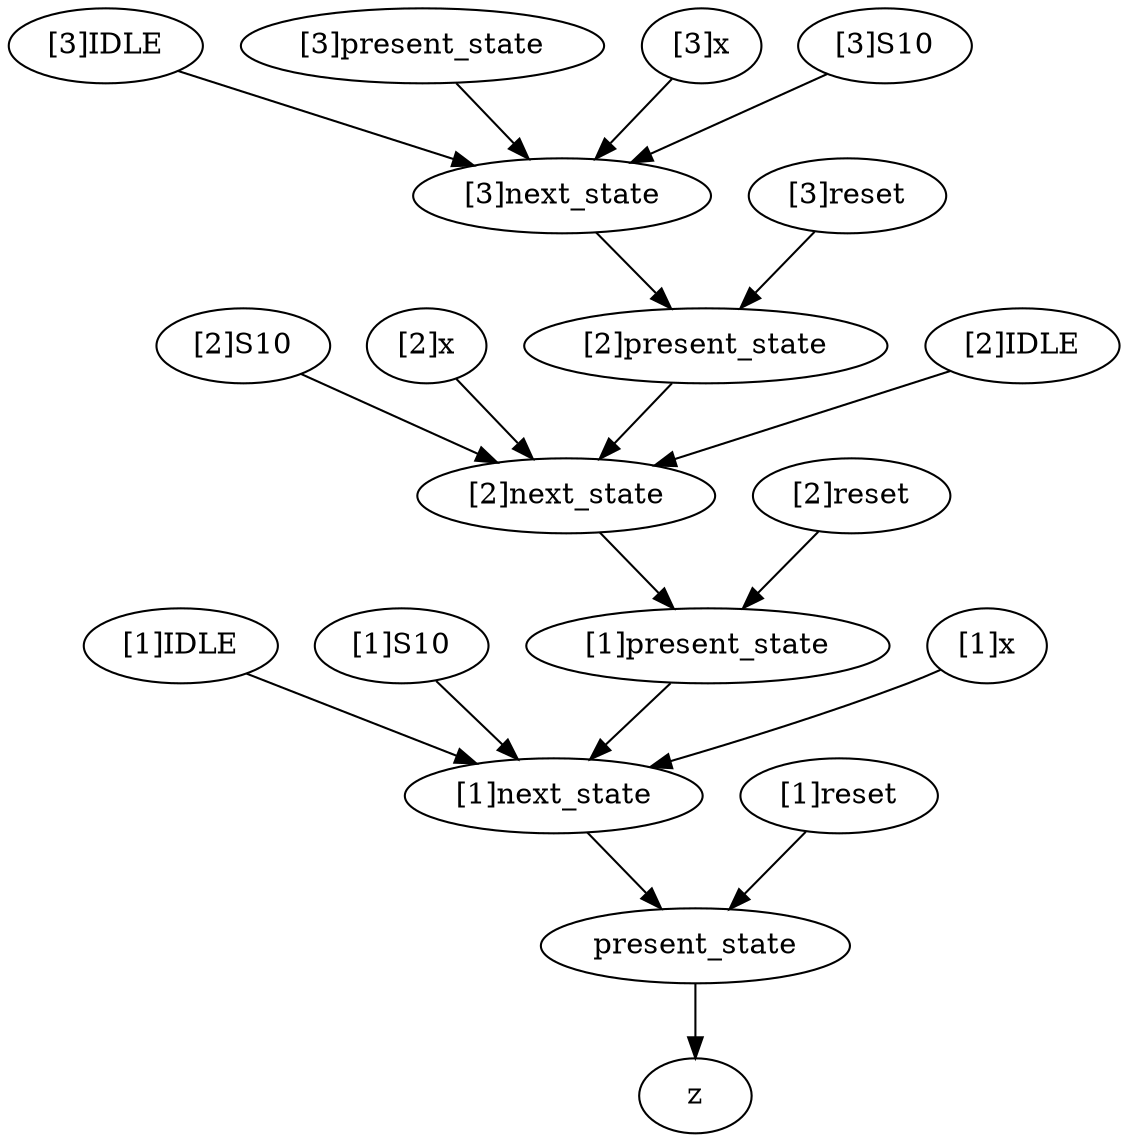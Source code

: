 strict digraph "" {
	"[1]IDLE"	[complexity=13,
		importance=1.44691375476,
		rank=0.111301058058];
	"[1]next_state"	[complexity=5,
		importance=0.683950717006,
		rank=0.136790143401];
	"[1]IDLE" -> "[1]next_state";
	"[1]S10"	[complexity=9,
		importance=0.762963037754,
		rank=0.0847736708616];
	"[1]S10" -> "[1]next_state";
	"[2]S10"	[complexity=12,
		importance=3.39259290464,
		rank=0.282716075386];
	"[2]next_state"	[complexity=8,
		importance=3.31358058389,
		rank=0.414197572986];
	"[2]S10" -> "[2]next_state";
	"[1]present_state"	[complexity=6,
		importance=3.0074069423,
		rank=0.501234490383];
	"[2]next_state" -> "[1]present_state";
	"[3]IDLE"	[complexity=19,
		importance=27.7432124236,
		rank=1.46016907493];
	"[3]next_state"	[complexity=11,
		importance=13.8321000514,
		rank=1.25746364104];
	"[3]IDLE" -> "[3]next_state";
	"[2]reset"	[complexity=7,
		importance=6.09382620534,
		rank=0.870546600763];
	"[2]reset" -> "[1]present_state";
	"[2]x"	[complexity=20,
		importance=10.0197540724,
		rank=0.500987703621];
	"[2]x" -> "[2]next_state";
	present_state	[complexity=3,
		importance=0.377777075414,
		rank=0.125925691805];
	"[1]next_state" -> present_state;
	"[3]present_state"	[complexity=12,
		importance=55.6000042799,
		rank=4.63333368999];
	"[3]present_state" -> "[3]next_state";
	"[1]x"	[complexity=17,
		importance=2.13086447177,
		rank=0.125344968927];
	"[1]x" -> "[1]next_state";
	"[1]present_state" -> "[1]next_state";
	"[3]x"	[complexity=23,
		importance=41.575312475,
		rank=1.80762228152];
	"[3]x" -> "[3]next_state";
	"[3]S10"	[complexity=15,
		importance=13.9111123722,
		rank=0.927407491478];
	"[3]S10" -> "[3]next_state";
	"[2]present_state"	[complexity=9,
		importance=13.5259264098,
		rank=1.5028807122];
	"[3]next_state" -> "[2]present_state";
	"[2]IDLE"	[complexity=16,
		importance=6.70617348852,
		rank=0.419135843033];
	"[2]IDLE" -> "[2]next_state";
	z	[complexity=0,
		importance=0.106173001142,
		rank=0.0];
	present_state -> z;
	"[1]reset"	[complexity=4,
		importance=0.834566471576,
		rank=0.208641617894];
	"[1]reset" -> present_state;
	"[3]reset"	[complexity=10,
		importance=27.1308651404,
		rank=2.71308651404];
	"[3]reset" -> "[2]present_state";
	"[2]present_state" -> "[2]next_state";
}
